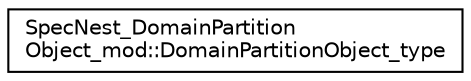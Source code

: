 digraph "Graphical Class Hierarchy"
{
 // LATEX_PDF_SIZE
  edge [fontname="Helvetica",fontsize="10",labelfontname="Helvetica",labelfontsize="10"];
  node [fontname="Helvetica",fontsize="10",shape=record];
  rankdir="LR";
  Node0 [label="SpecNest_DomainPartition\lObject_mod::DomainPartitionObject_type",height=0.2,width=0.4,color="black", fillcolor="white", style="filled",URL="$structSpecNest__DomainPartitionObject__mod_1_1DomainPartitionObject__type.html",tooltip=" "];
}
